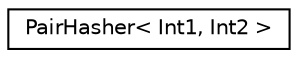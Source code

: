 digraph "Graphical Class Hierarchy"
{
  edge [fontname="Helvetica",fontsize="10",labelfontname="Helvetica",labelfontsize="10"];
  node [fontname="Helvetica",fontsize="10",shape=record];
  rankdir="LR";
  Node0 [label="PairHasher\< Int1, Int2 \>",height=0.2,width=0.4,color="black", fillcolor="white", style="filled",URL="$structkaldi_1_1PairHasher.html",tooltip="A hashing function-object for pairs of ints. "];
}
